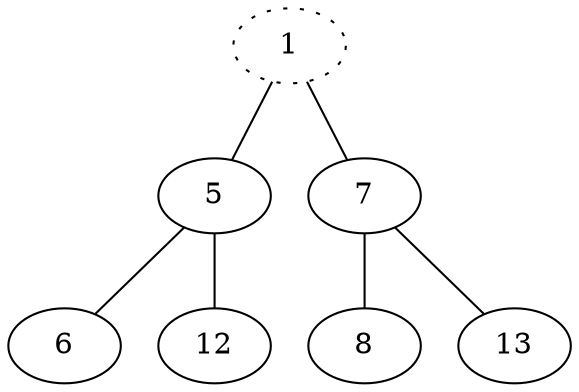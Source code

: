 graph "Exercise Remove"
{
	graph [ dpi = 300 ]; 
	n00 [label="1"][style="dotted"];
	n01 [label="5"];
	n02 [label="7"];
	n03 [label="6"];
	n04 [label="12"];
	n05 [label="8"];
	n06 [label="13"];

	n00 -- n01;
	n00 -- n02;
	n01 -- n03;
	n01 -- n04;
	n02 -- n05;
	n02 -- n06;
}